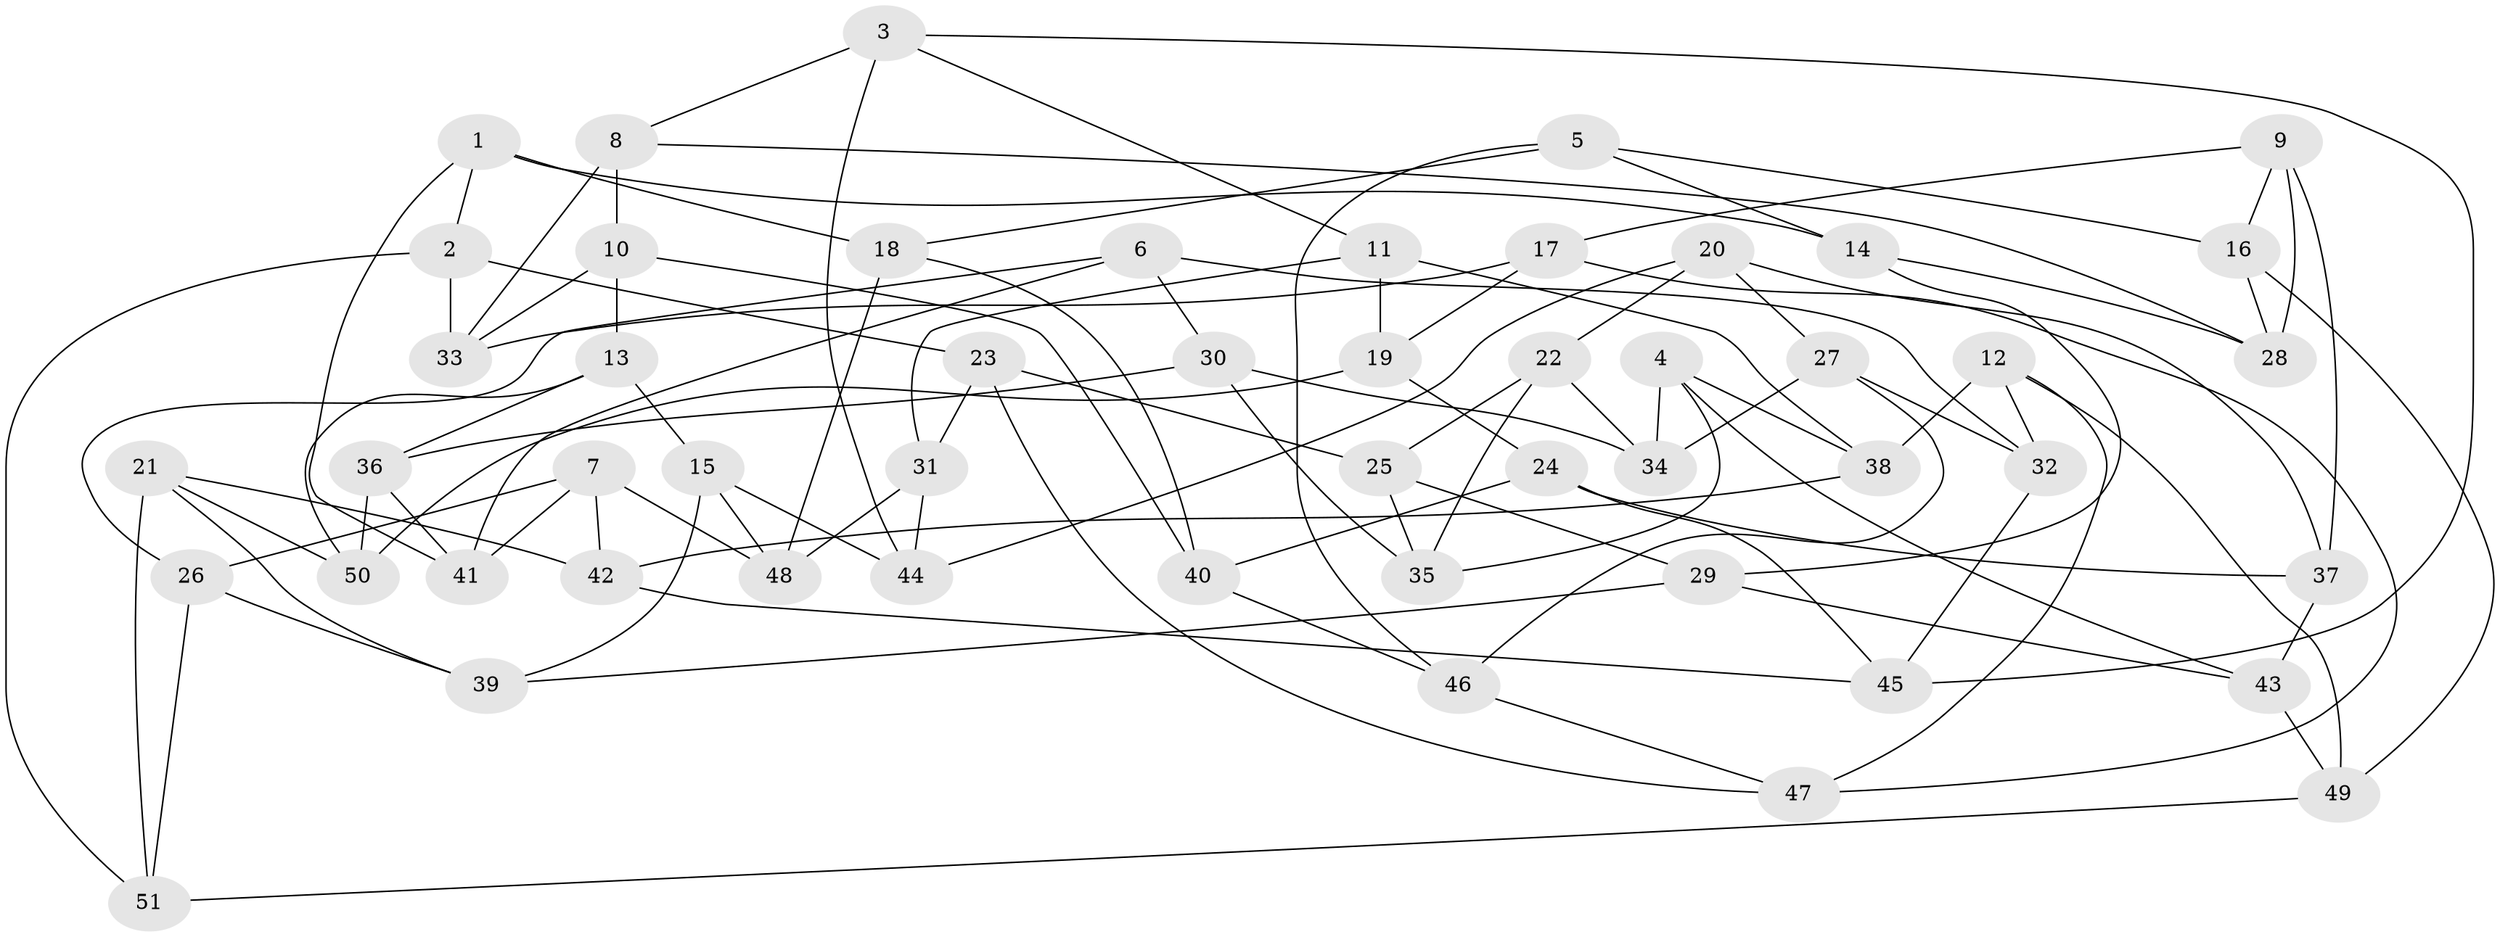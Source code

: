 // Generated by graph-tools (version 1.1) at 2025/11/02/27/25 16:11:44]
// undirected, 51 vertices, 102 edges
graph export_dot {
graph [start="1"]
  node [color=gray90,style=filled];
  1;
  2;
  3;
  4;
  5;
  6;
  7;
  8;
  9;
  10;
  11;
  12;
  13;
  14;
  15;
  16;
  17;
  18;
  19;
  20;
  21;
  22;
  23;
  24;
  25;
  26;
  27;
  28;
  29;
  30;
  31;
  32;
  33;
  34;
  35;
  36;
  37;
  38;
  39;
  40;
  41;
  42;
  43;
  44;
  45;
  46;
  47;
  48;
  49;
  50;
  51;
  1 -- 2;
  1 -- 41;
  1 -- 18;
  1 -- 14;
  2 -- 23;
  2 -- 33;
  2 -- 51;
  3 -- 11;
  3 -- 44;
  3 -- 8;
  3 -- 45;
  4 -- 38;
  4 -- 35;
  4 -- 34;
  4 -- 43;
  5 -- 16;
  5 -- 14;
  5 -- 46;
  5 -- 18;
  6 -- 30;
  6 -- 32;
  6 -- 26;
  6 -- 41;
  7 -- 42;
  7 -- 26;
  7 -- 48;
  7 -- 41;
  8 -- 33;
  8 -- 28;
  8 -- 10;
  9 -- 16;
  9 -- 28;
  9 -- 37;
  9 -- 17;
  10 -- 40;
  10 -- 33;
  10 -- 13;
  11 -- 38;
  11 -- 19;
  11 -- 31;
  12 -- 38;
  12 -- 32;
  12 -- 47;
  12 -- 49;
  13 -- 50;
  13 -- 15;
  13 -- 36;
  14 -- 28;
  14 -- 29;
  15 -- 48;
  15 -- 44;
  15 -- 39;
  16 -- 28;
  16 -- 49;
  17 -- 19;
  17 -- 33;
  17 -- 47;
  18 -- 40;
  18 -- 48;
  19 -- 24;
  19 -- 50;
  20 -- 44;
  20 -- 37;
  20 -- 22;
  20 -- 27;
  21 -- 42;
  21 -- 50;
  21 -- 39;
  21 -- 51;
  22 -- 25;
  22 -- 35;
  22 -- 34;
  23 -- 25;
  23 -- 47;
  23 -- 31;
  24 -- 45;
  24 -- 37;
  24 -- 40;
  25 -- 35;
  25 -- 29;
  26 -- 39;
  26 -- 51;
  27 -- 32;
  27 -- 46;
  27 -- 34;
  29 -- 39;
  29 -- 43;
  30 -- 36;
  30 -- 34;
  30 -- 35;
  31 -- 44;
  31 -- 48;
  32 -- 45;
  36 -- 50;
  36 -- 41;
  37 -- 43;
  38 -- 42;
  40 -- 46;
  42 -- 45;
  43 -- 49;
  46 -- 47;
  49 -- 51;
}
